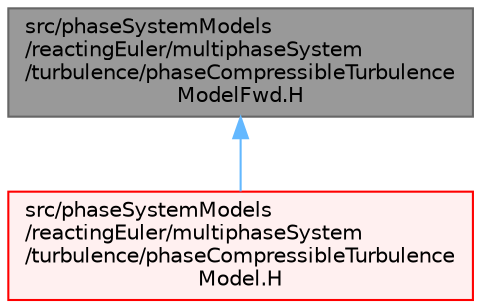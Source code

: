 digraph "src/phaseSystemModels/reactingEuler/multiphaseSystem/turbulence/phaseCompressibleTurbulenceModelFwd.H"
{
 // LATEX_PDF_SIZE
  bgcolor="transparent";
  edge [fontname=Helvetica,fontsize=10,labelfontname=Helvetica,labelfontsize=10];
  node [fontname=Helvetica,fontsize=10,shape=box,height=0.2,width=0.4];
  Node1 [id="Node000001",label="src/phaseSystemModels\l/reactingEuler/multiphaseSystem\l/turbulence/phaseCompressibleTurbulence\lModelFwd.H",height=0.2,width=0.4,color="gray40", fillcolor="grey60", style="filled", fontcolor="black",tooltip=" "];
  Node1 -> Node2 [id="edge1_Node000001_Node000002",dir="back",color="steelblue1",style="solid",tooltip=" "];
  Node2 [id="Node000002",label="src/phaseSystemModels\l/reactingEuler/multiphaseSystem\l/turbulence/phaseCompressibleTurbulence\lModel.H",height=0.2,width=0.4,color="red", fillcolor="#FFF0F0", style="filled",URL="$reactingEuler_2multiphaseSystem_2turbulence_2phaseCompressibleTurbulenceModel_8H.html",tooltip=" "];
}
